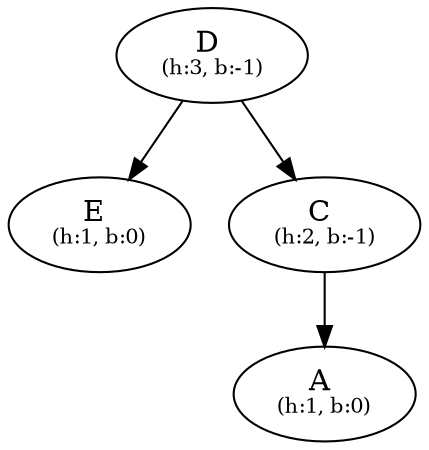 digraph {
  nD [label="D" pos="0.8,2.0!" label=<D <br/><font point-size="10">(h:3, b:-1)</font>>]
  nE [label="E" pos="1.6,1.0!" label=<E <br/><font point-size="10">(h:1, b:0)</font>>]
  nC [label="C" pos="0.0,1.0!" label=<C <br/><font point-size="10">(h:2, b:-1)</font>>]
  nA [label="A" pos="-0.4,0.0!" label=<A <br/><font point-size="10">(h:1, b:0)</font>>]
  nD -> nE 
  nD -> nC 
  nC -> nA 
}
